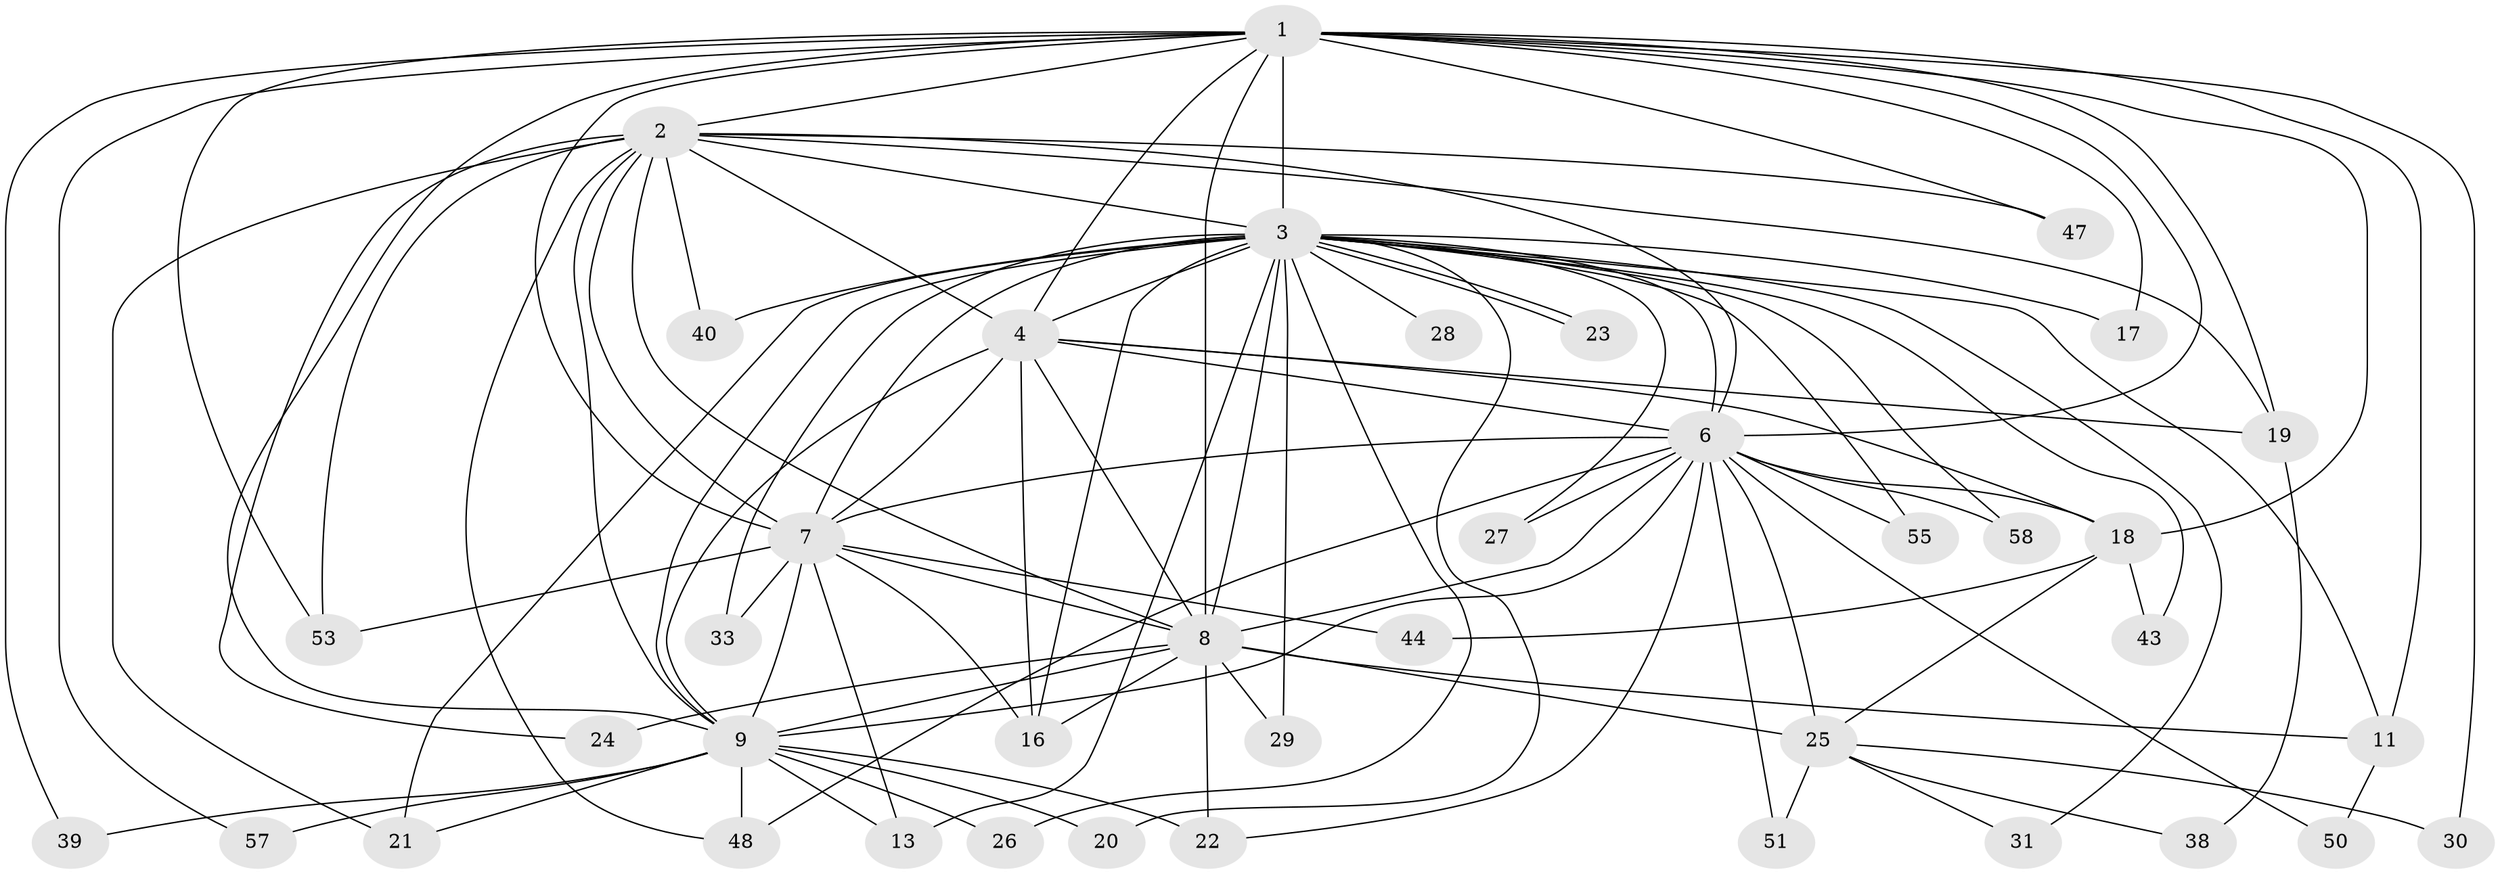 // Generated by graph-tools (version 1.1) at 2025/51/02/27/25 19:51:50]
// undirected, 40 vertices, 102 edges
graph export_dot {
graph [start="1"]
  node [color=gray90,style=filled];
  1 [super="+41"];
  2 [super="+46"];
  3 [super="+5"];
  4 [super="+37"];
  6 [super="+12"];
  7 [super="+42"];
  8 [super="+10"];
  9 [super="+49"];
  11 [super="+14"];
  13 [super="+15"];
  16 [super="+35"];
  17;
  18 [super="+32"];
  19;
  20;
  21 [super="+52"];
  22 [super="+34"];
  23;
  24;
  25 [super="+45"];
  26;
  27;
  28;
  29;
  30;
  31;
  33 [super="+36"];
  38;
  39;
  40 [super="+54"];
  43;
  44;
  47;
  48;
  50;
  51;
  53 [super="+56"];
  55;
  57;
  58;
  1 -- 2;
  1 -- 3 [weight=2];
  1 -- 4;
  1 -- 6;
  1 -- 7;
  1 -- 8 [weight=2];
  1 -- 9;
  1 -- 11;
  1 -- 17;
  1 -- 19;
  1 -- 30;
  1 -- 39;
  1 -- 47;
  1 -- 53;
  1 -- 57;
  1 -- 18 [weight=2];
  2 -- 3 [weight=2];
  2 -- 4;
  2 -- 6;
  2 -- 7;
  2 -- 8 [weight=2];
  2 -- 9;
  2 -- 21;
  2 -- 24;
  2 -- 40;
  2 -- 47;
  2 -- 48;
  2 -- 53;
  2 -- 19;
  3 -- 4 [weight=3];
  3 -- 6 [weight=3];
  3 -- 7 [weight=2];
  3 -- 8 [weight=4];
  3 -- 9 [weight=2];
  3 -- 17;
  3 -- 20;
  3 -- 23;
  3 -- 23;
  3 -- 26;
  3 -- 28 [weight=2];
  3 -- 29;
  3 -- 33 [weight=2];
  3 -- 55;
  3 -- 58;
  3 -- 16;
  3 -- 27;
  3 -- 31;
  3 -- 40 [weight=2];
  3 -- 43;
  3 -- 11;
  3 -- 21;
  3 -- 13;
  4 -- 6;
  4 -- 7;
  4 -- 8 [weight=2];
  4 -- 9;
  4 -- 18;
  4 -- 19;
  4 -- 16;
  6 -- 7;
  6 -- 8 [weight=2];
  6 -- 9;
  6 -- 18;
  6 -- 22;
  6 -- 25;
  6 -- 27;
  6 -- 55;
  6 -- 58;
  6 -- 48;
  6 -- 50;
  6 -- 51;
  7 -- 8 [weight=2];
  7 -- 9;
  7 -- 13;
  7 -- 33;
  7 -- 44;
  7 -- 53;
  7 -- 16;
  8 -- 9 [weight=2];
  8 -- 11;
  8 -- 22;
  8 -- 25;
  8 -- 16;
  8 -- 24;
  8 -- 29;
  9 -- 13;
  9 -- 20;
  9 -- 21;
  9 -- 26;
  9 -- 39;
  9 -- 57;
  9 -- 22;
  9 -- 48;
  11 -- 50;
  18 -- 43;
  18 -- 44;
  18 -- 25;
  19 -- 38;
  25 -- 30;
  25 -- 31;
  25 -- 38;
  25 -- 51;
}
